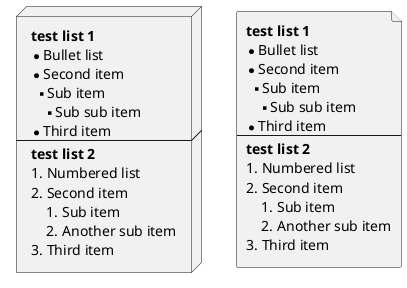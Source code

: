 @startuml
node n [
**test list 1**
* Bullet list
* Second item
** Sub item
*** Sub sub item
* Third item
----
**test list 2**
# Numbered list
# Second item
## Sub item
## Another sub item
# Third item
]

file f as "
**test list 1**
* Bullet list
* Second item
** Sub item
*** Sub sub item
* Third item
----
**test list 2**
# Numbered list
# Second item
## Sub item
## Another sub item
# Third item
"
@enduml

